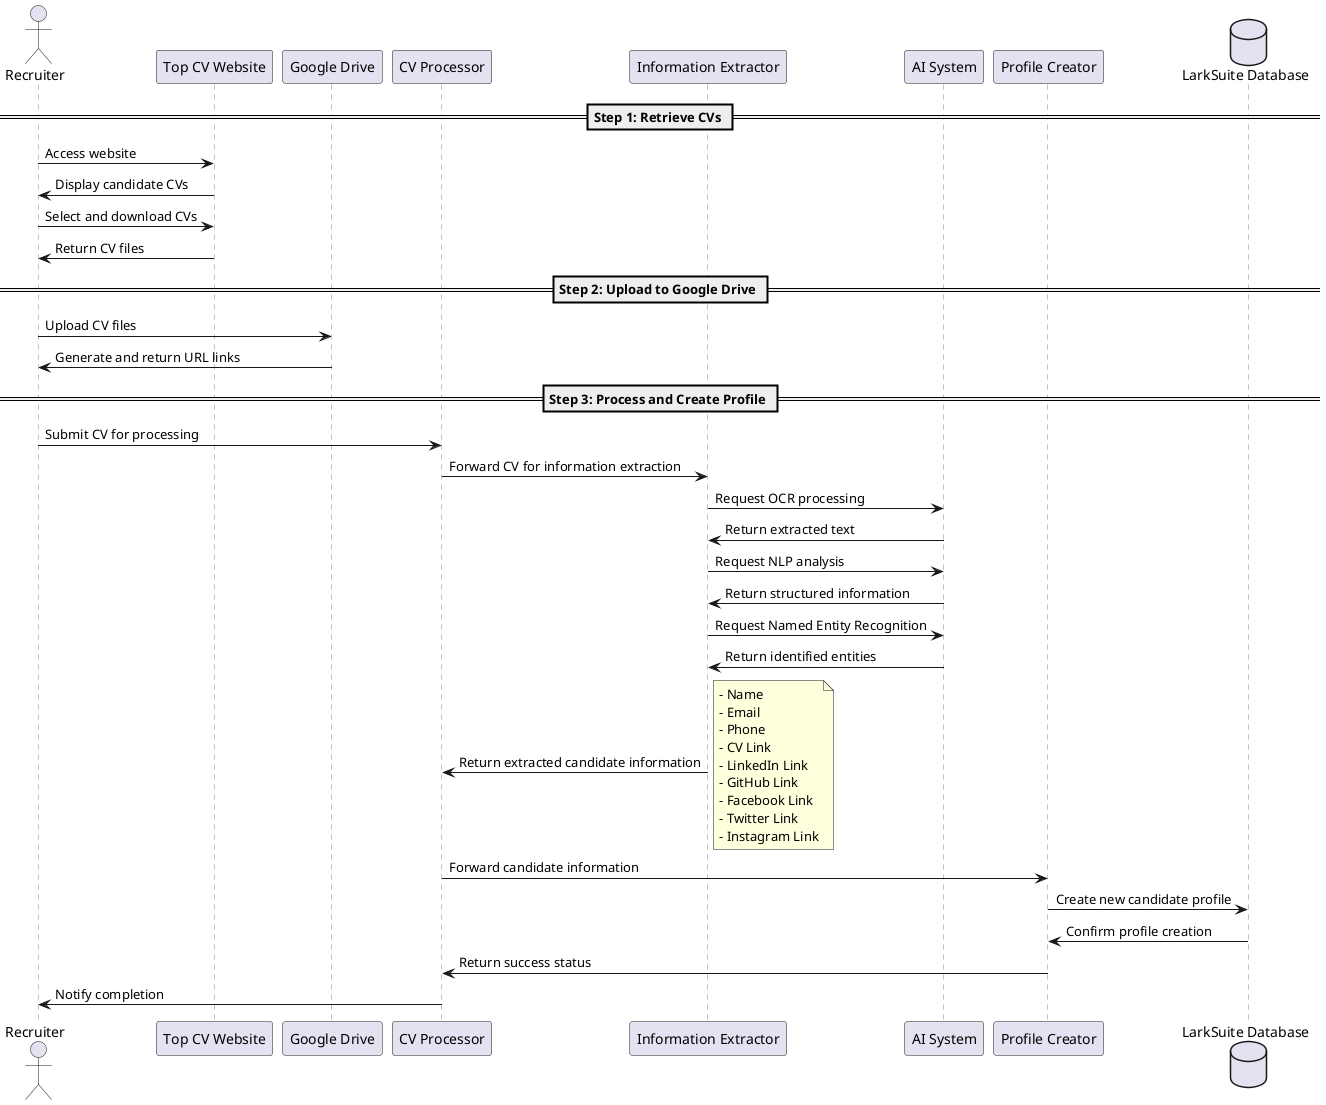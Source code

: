 @startuml CV Collection Sequence

' Define participants
actor "Recruiter" as recruiter
participant "Top CV Website" as topcv
participant "Google Drive" as gdrive
participant "CV Processor" as processor
participant "Information Extractor" as extractor
participant "AI System" as ai
participant "Profile Creator" as creator
database "LarkSuite Database" as larkdb

' Define sequence
== Step 1: Retrieve CVs ==
recruiter -> topcv : Access website
topcv -> recruiter : Display candidate CVs
recruiter -> topcv : Select and download CVs
topcv -> recruiter : Return CV files

== Step 2: Upload to Google Drive ==
recruiter -> gdrive : Upload CV files
gdrive -> recruiter : Generate and return URL links

== Step 3: Process and Create Profile ==
recruiter -> processor : Submit CV for processing
processor -> extractor : Forward CV for information extraction
extractor -> ai : Request OCR processing
ai -> extractor : Return extracted text
extractor -> ai : Request NLP analysis
ai -> extractor : Return structured information
extractor -> ai : Request Named Entity Recognition
ai -> extractor : Return identified entities

extractor -> processor : Return extracted candidate information
note right
  - Name
  - Email
  - Phone
  - CV Link
  - LinkedIn Link
  - GitHub Link
  - Facebook Link
  - Twitter Link
  - Instagram Link
end note

processor -> creator : Forward candidate information
creator -> larkdb : Create new candidate profile
larkdb -> creator : Confirm profile creation
creator -> processor : Return success status
processor -> recruiter : Notify completion

' Style
skinparam sequence {
    ArrowColor Black
    ActorBorderColor Black
    LifeLineBorderColor Gray
    LifeLineBackgroundColor LightGray
    
    ParticipantBorderColor Black
    ParticipantBackgroundColor LightBlue
    ParticipantFontColor Black
    
    ActorBackgroundColor LightBlue
    ActorFontColor Black
}

@enduml 